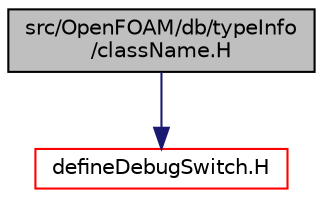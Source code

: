 digraph "src/OpenFOAM/db/typeInfo/className.H"
{
  bgcolor="transparent";
  edge [fontname="Helvetica",fontsize="10",labelfontname="Helvetica",labelfontsize="10"];
  node [fontname="Helvetica",fontsize="10",shape=record];
  Node1 [label="src/OpenFOAM/db/typeInfo\l/className.H",height=0.2,width=0.4,color="black", fillcolor="grey75", style="filled", fontcolor="black"];
  Node1 -> Node2 [color="midnightblue",fontsize="10",style="solid",fontname="Helvetica"];
  Node2 [label="defineDebugSwitch.H",height=0.2,width=0.4,color="red",URL="$a08499.html",tooltip="Macro definitions for debug switches. "];
}
